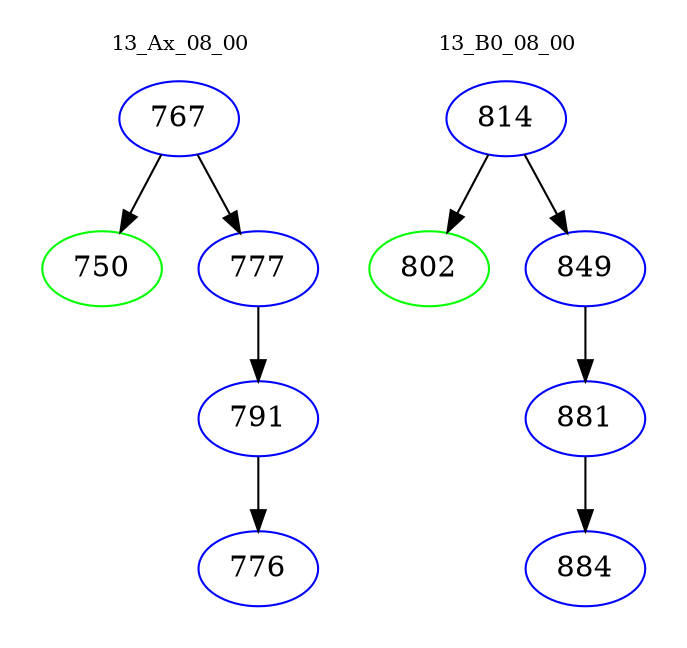 digraph{
subgraph cluster_0 {
color = white
label = "13_Ax_08_00";
fontsize=10;
T0_767 [label="767", color="blue"]
T0_767 -> T0_750 [color="black"]
T0_750 [label="750", color="green"]
T0_767 -> T0_777 [color="black"]
T0_777 [label="777", color="blue"]
T0_777 -> T0_791 [color="black"]
T0_791 [label="791", color="blue"]
T0_791 -> T0_776 [color="black"]
T0_776 [label="776", color="blue"]
}
subgraph cluster_1 {
color = white
label = "13_B0_08_00";
fontsize=10;
T1_814 [label="814", color="blue"]
T1_814 -> T1_802 [color="black"]
T1_802 [label="802", color="green"]
T1_814 -> T1_849 [color="black"]
T1_849 [label="849", color="blue"]
T1_849 -> T1_881 [color="black"]
T1_881 [label="881", color="blue"]
T1_881 -> T1_884 [color="black"]
T1_884 [label="884", color="blue"]
}
}
